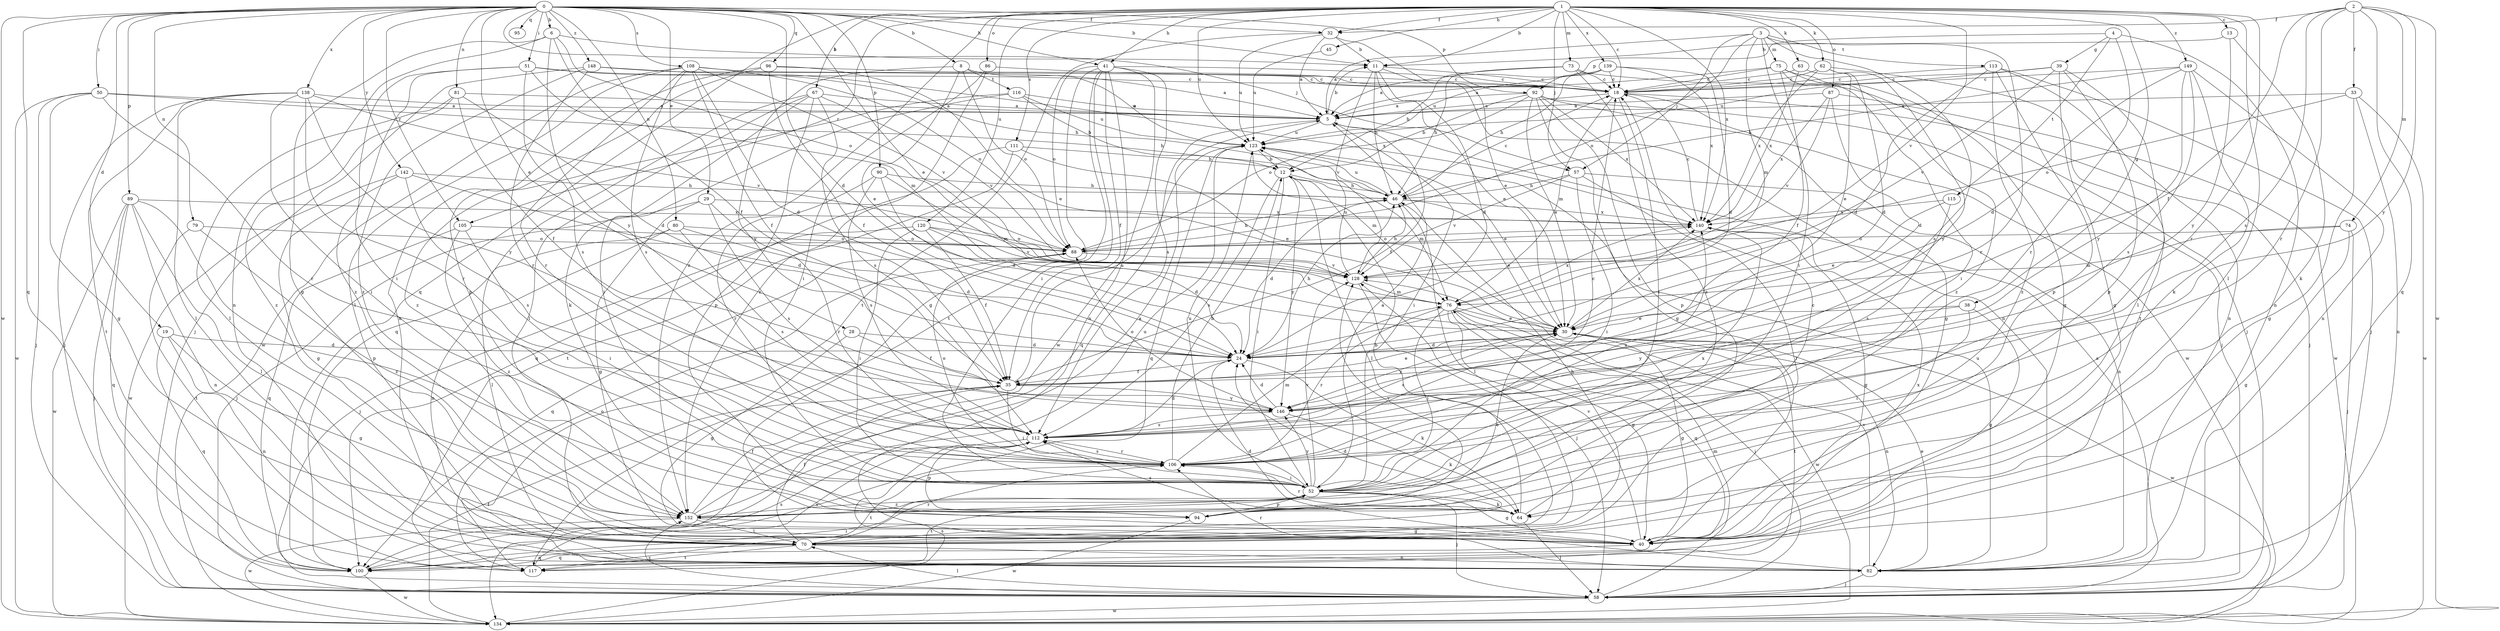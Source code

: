 strict digraph  {
0;
1;
2;
3;
4;
5;
6;
8;
11;
12;
13;
18;
19;
24;
28;
29;
30;
32;
33;
35;
38;
39;
40;
41;
45;
46;
50;
51;
52;
57;
58;
62;
63;
64;
67;
70;
73;
74;
75;
76;
79;
80;
81;
82;
86;
87;
88;
89;
90;
92;
94;
95;
96;
100;
105;
106;
108;
111;
112;
113;
115;
116;
117;
120;
123;
128;
134;
138;
139;
140;
142;
146;
148;
149;
152;
0 -> 6  [label=b];
0 -> 8  [label=b];
0 -> 11  [label=b];
0 -> 19  [label=d];
0 -> 24  [label=d];
0 -> 28  [label=e];
0 -> 29  [label=e];
0 -> 30  [label=e];
0 -> 32  [label=f];
0 -> 41  [label=h];
0 -> 50  [label=i];
0 -> 51  [label=i];
0 -> 57  [label=j];
0 -> 79  [label=n];
0 -> 80  [label=n];
0 -> 81  [label=n];
0 -> 89  [label=p];
0 -> 90  [label=p];
0 -> 92  [label=p];
0 -> 95  [label=q];
0 -> 96  [label=q];
0 -> 100  [label=q];
0 -> 105  [label=r];
0 -> 108  [label=s];
0 -> 134  [label=w];
0 -> 138  [label=x];
0 -> 142  [label=y];
0 -> 148  [label=z];
1 -> 11  [label=b];
1 -> 13  [label=c];
1 -> 18  [label=c];
1 -> 32  [label=f];
1 -> 38  [label=g];
1 -> 41  [label=h];
1 -> 45  [label=h];
1 -> 57  [label=j];
1 -> 62  [label=k];
1 -> 63  [label=k];
1 -> 67  [label=l];
1 -> 70  [label=l];
1 -> 73  [label=m];
1 -> 86  [label=o];
1 -> 87  [label=o];
1 -> 100  [label=q];
1 -> 105  [label=r];
1 -> 106  [label=r];
1 -> 111  [label=s];
1 -> 120  [label=u];
1 -> 123  [label=u];
1 -> 128  [label=v];
1 -> 139  [label=x];
1 -> 140  [label=x];
1 -> 149  [label=z];
1 -> 152  [label=z];
2 -> 32  [label=f];
2 -> 33  [label=f];
2 -> 35  [label=f];
2 -> 74  [label=m];
2 -> 100  [label=q];
2 -> 106  [label=r];
2 -> 112  [label=s];
2 -> 134  [label=w];
2 -> 146  [label=y];
3 -> 5  [label=a];
3 -> 52  [label=i];
3 -> 57  [label=j];
3 -> 75  [label=m];
3 -> 76  [label=m];
3 -> 88  [label=o];
3 -> 106  [label=r];
3 -> 112  [label=s];
3 -> 113  [label=t];
4 -> 39  [label=g];
4 -> 82  [label=n];
4 -> 92  [label=p];
4 -> 106  [label=r];
4 -> 115  [label=t];
5 -> 11  [label=b];
5 -> 35  [label=f];
5 -> 52  [label=i];
5 -> 100  [label=q];
5 -> 123  [label=u];
6 -> 11  [label=b];
6 -> 35  [label=f];
6 -> 40  [label=g];
6 -> 82  [label=n];
6 -> 88  [label=o];
6 -> 146  [label=y];
8 -> 5  [label=a];
8 -> 30  [label=e];
8 -> 88  [label=o];
8 -> 116  [label=t];
8 -> 146  [label=y];
11 -> 18  [label=c];
11 -> 24  [label=d];
11 -> 30  [label=e];
11 -> 46  [label=h];
11 -> 82  [label=n];
11 -> 128  [label=v];
12 -> 46  [label=h];
12 -> 52  [label=i];
12 -> 70  [label=l];
12 -> 76  [label=m];
12 -> 112  [label=s];
12 -> 146  [label=y];
13 -> 11  [label=b];
13 -> 64  [label=k];
13 -> 146  [label=y];
18 -> 5  [label=a];
18 -> 40  [label=g];
18 -> 52  [label=i];
18 -> 58  [label=j];
18 -> 76  [label=m];
19 -> 24  [label=d];
19 -> 40  [label=g];
19 -> 82  [label=n];
19 -> 100  [label=q];
24 -> 35  [label=f];
24 -> 46  [label=h];
24 -> 64  [label=k];
28 -> 24  [label=d];
28 -> 35  [label=f];
28 -> 40  [label=g];
29 -> 40  [label=g];
29 -> 58  [label=j];
29 -> 106  [label=r];
29 -> 112  [label=s];
29 -> 140  [label=x];
30 -> 24  [label=d];
30 -> 40  [label=g];
30 -> 82  [label=n];
30 -> 112  [label=s];
30 -> 117  [label=t];
30 -> 134  [label=w];
30 -> 140  [label=x];
30 -> 146  [label=y];
32 -> 5  [label=a];
32 -> 11  [label=b];
32 -> 30  [label=e];
32 -> 117  [label=t];
32 -> 123  [label=u];
33 -> 5  [label=a];
33 -> 40  [label=g];
33 -> 82  [label=n];
33 -> 88  [label=o];
33 -> 134  [label=w];
35 -> 30  [label=e];
35 -> 52  [label=i];
35 -> 123  [label=u];
35 -> 146  [label=y];
38 -> 30  [label=e];
38 -> 40  [label=g];
38 -> 52  [label=i];
38 -> 146  [label=y];
39 -> 18  [label=c];
39 -> 40  [label=g];
39 -> 70  [label=l];
39 -> 94  [label=p];
39 -> 123  [label=u];
39 -> 128  [label=v];
40 -> 24  [label=d];
40 -> 100  [label=q];
40 -> 128  [label=v];
40 -> 140  [label=x];
41 -> 18  [label=c];
41 -> 35  [label=f];
41 -> 40  [label=g];
41 -> 52  [label=i];
41 -> 82  [label=n];
41 -> 88  [label=o];
41 -> 112  [label=s];
41 -> 117  [label=t];
41 -> 134  [label=w];
45 -> 123  [label=u];
46 -> 18  [label=c];
46 -> 24  [label=d];
46 -> 30  [label=e];
46 -> 70  [label=l];
46 -> 123  [label=u];
46 -> 140  [label=x];
50 -> 5  [label=a];
50 -> 40  [label=g];
50 -> 46  [label=h];
50 -> 58  [label=j];
50 -> 106  [label=r];
50 -> 134  [label=w];
51 -> 18  [label=c];
51 -> 46  [label=h];
51 -> 52  [label=i];
51 -> 76  [label=m];
51 -> 112  [label=s];
51 -> 152  [label=z];
52 -> 5  [label=a];
52 -> 40  [label=g];
52 -> 58  [label=j];
52 -> 64  [label=k];
52 -> 94  [label=p];
52 -> 117  [label=t];
52 -> 123  [label=u];
52 -> 128  [label=v];
52 -> 140  [label=x];
52 -> 146  [label=y];
52 -> 152  [label=z];
57 -> 46  [label=h];
57 -> 52  [label=i];
57 -> 70  [label=l];
57 -> 82  [label=n];
57 -> 128  [label=v];
58 -> 5  [label=a];
58 -> 70  [label=l];
58 -> 76  [label=m];
58 -> 134  [label=w];
58 -> 152  [label=z];
62 -> 18  [label=c];
62 -> 24  [label=d];
62 -> 30  [label=e];
62 -> 117  [label=t];
62 -> 140  [label=x];
63 -> 18  [label=c];
63 -> 140  [label=x];
63 -> 146  [label=y];
64 -> 12  [label=b];
64 -> 18  [label=c];
64 -> 58  [label=j];
64 -> 106  [label=r];
64 -> 112  [label=s];
67 -> 5  [label=a];
67 -> 52  [label=i];
67 -> 70  [label=l];
67 -> 94  [label=p];
67 -> 100  [label=q];
67 -> 112  [label=s];
67 -> 128  [label=v];
70 -> 24  [label=d];
70 -> 35  [label=f];
70 -> 46  [label=h];
70 -> 82  [label=n];
70 -> 100  [label=q];
70 -> 106  [label=r];
70 -> 117  [label=t];
73 -> 12  [label=b];
73 -> 18  [label=c];
73 -> 46  [label=h];
73 -> 58  [label=j];
73 -> 152  [label=z];
74 -> 40  [label=g];
74 -> 58  [label=j];
74 -> 76  [label=m];
74 -> 88  [label=o];
75 -> 5  [label=a];
75 -> 18  [label=c];
75 -> 35  [label=f];
75 -> 40  [label=g];
75 -> 52  [label=i];
75 -> 152  [label=z];
76 -> 30  [label=e];
76 -> 40  [label=g];
76 -> 52  [label=i];
76 -> 58  [label=j];
76 -> 100  [label=q];
76 -> 106  [label=r];
76 -> 134  [label=w];
76 -> 140  [label=x];
79 -> 88  [label=o];
79 -> 117  [label=t];
79 -> 152  [label=z];
80 -> 24  [label=d];
80 -> 70  [label=l];
80 -> 82  [label=n];
80 -> 88  [label=o];
80 -> 112  [label=s];
81 -> 5  [label=a];
81 -> 24  [label=d];
81 -> 35  [label=f];
81 -> 70  [label=l];
81 -> 152  [label=z];
82 -> 30  [label=e];
82 -> 58  [label=j];
82 -> 106  [label=r];
82 -> 123  [label=u];
82 -> 128  [label=v];
86 -> 18  [label=c];
86 -> 52  [label=i];
86 -> 152  [label=z];
87 -> 5  [label=a];
87 -> 24  [label=d];
87 -> 128  [label=v];
87 -> 134  [label=w];
87 -> 140  [label=x];
88 -> 46  [label=h];
88 -> 100  [label=q];
88 -> 128  [label=v];
89 -> 58  [label=j];
89 -> 70  [label=l];
89 -> 82  [label=n];
89 -> 94  [label=p];
89 -> 100  [label=q];
89 -> 134  [label=w];
89 -> 140  [label=x];
90 -> 24  [label=d];
90 -> 46  [label=h];
90 -> 76  [label=m];
90 -> 106  [label=r];
90 -> 112  [label=s];
92 -> 5  [label=a];
92 -> 12  [label=b];
92 -> 30  [label=e];
92 -> 40  [label=g];
92 -> 58  [label=j];
92 -> 88  [label=o];
92 -> 94  [label=p];
92 -> 134  [label=w];
92 -> 140  [label=x];
94 -> 128  [label=v];
94 -> 134  [label=w];
96 -> 18  [label=c];
96 -> 30  [label=e];
96 -> 35  [label=f];
96 -> 82  [label=n];
96 -> 94  [label=p];
100 -> 52  [label=i];
100 -> 112  [label=s];
100 -> 134  [label=w];
105 -> 52  [label=i];
105 -> 88  [label=o];
105 -> 100  [label=q];
105 -> 152  [label=z];
106 -> 12  [label=b];
106 -> 18  [label=c];
106 -> 52  [label=i];
106 -> 76  [label=m];
106 -> 88  [label=o];
106 -> 112  [label=s];
106 -> 117  [label=t];
106 -> 140  [label=x];
108 -> 18  [label=c];
108 -> 24  [label=d];
108 -> 35  [label=f];
108 -> 70  [label=l];
108 -> 88  [label=o];
108 -> 106  [label=r];
108 -> 112  [label=s];
108 -> 128  [label=v];
108 -> 134  [label=w];
111 -> 12  [label=b];
111 -> 30  [label=e];
111 -> 100  [label=q];
111 -> 117  [label=t];
112 -> 24  [label=d];
112 -> 94  [label=p];
112 -> 106  [label=r];
113 -> 18  [label=c];
113 -> 24  [label=d];
113 -> 58  [label=j];
113 -> 82  [label=n];
113 -> 94  [label=p];
113 -> 152  [label=z];
115 -> 30  [label=e];
115 -> 112  [label=s];
115 -> 140  [label=x];
116 -> 5  [label=a];
116 -> 12  [label=b];
116 -> 64  [label=k];
116 -> 123  [label=u];
116 -> 152  [label=z];
117 -> 88  [label=o];
117 -> 112  [label=s];
120 -> 24  [label=d];
120 -> 35  [label=f];
120 -> 52  [label=i];
120 -> 58  [label=j];
120 -> 88  [label=o];
120 -> 128  [label=v];
123 -> 12  [label=b];
123 -> 30  [label=e];
123 -> 76  [label=m];
123 -> 100  [label=q];
128 -> 46  [label=h];
128 -> 58  [label=j];
128 -> 76  [label=m];
128 -> 123  [label=u];
134 -> 35  [label=f];
134 -> 112  [label=s];
138 -> 5  [label=a];
138 -> 52  [label=i];
138 -> 58  [label=j];
138 -> 70  [label=l];
138 -> 106  [label=r];
138 -> 117  [label=t];
138 -> 128  [label=v];
138 -> 146  [label=y];
139 -> 5  [label=a];
139 -> 18  [label=c];
139 -> 24  [label=d];
139 -> 46  [label=h];
139 -> 123  [label=u];
139 -> 140  [label=x];
140 -> 18  [label=c];
140 -> 40  [label=g];
140 -> 88  [label=o];
142 -> 24  [label=d];
142 -> 40  [label=g];
142 -> 46  [label=h];
142 -> 112  [label=s];
142 -> 134  [label=w];
146 -> 24  [label=d];
146 -> 64  [label=k];
146 -> 88  [label=o];
146 -> 112  [label=s];
148 -> 18  [label=c];
148 -> 58  [label=j];
148 -> 106  [label=r];
148 -> 123  [label=u];
148 -> 140  [label=x];
148 -> 152  [label=z];
149 -> 18  [label=c];
149 -> 24  [label=d];
149 -> 46  [label=h];
149 -> 64  [label=k];
149 -> 82  [label=n];
149 -> 112  [label=s];
149 -> 146  [label=y];
152 -> 5  [label=a];
152 -> 30  [label=e];
152 -> 35  [label=f];
152 -> 40  [label=g];
152 -> 70  [label=l];
152 -> 123  [label=u];
152 -> 134  [label=w];
}
